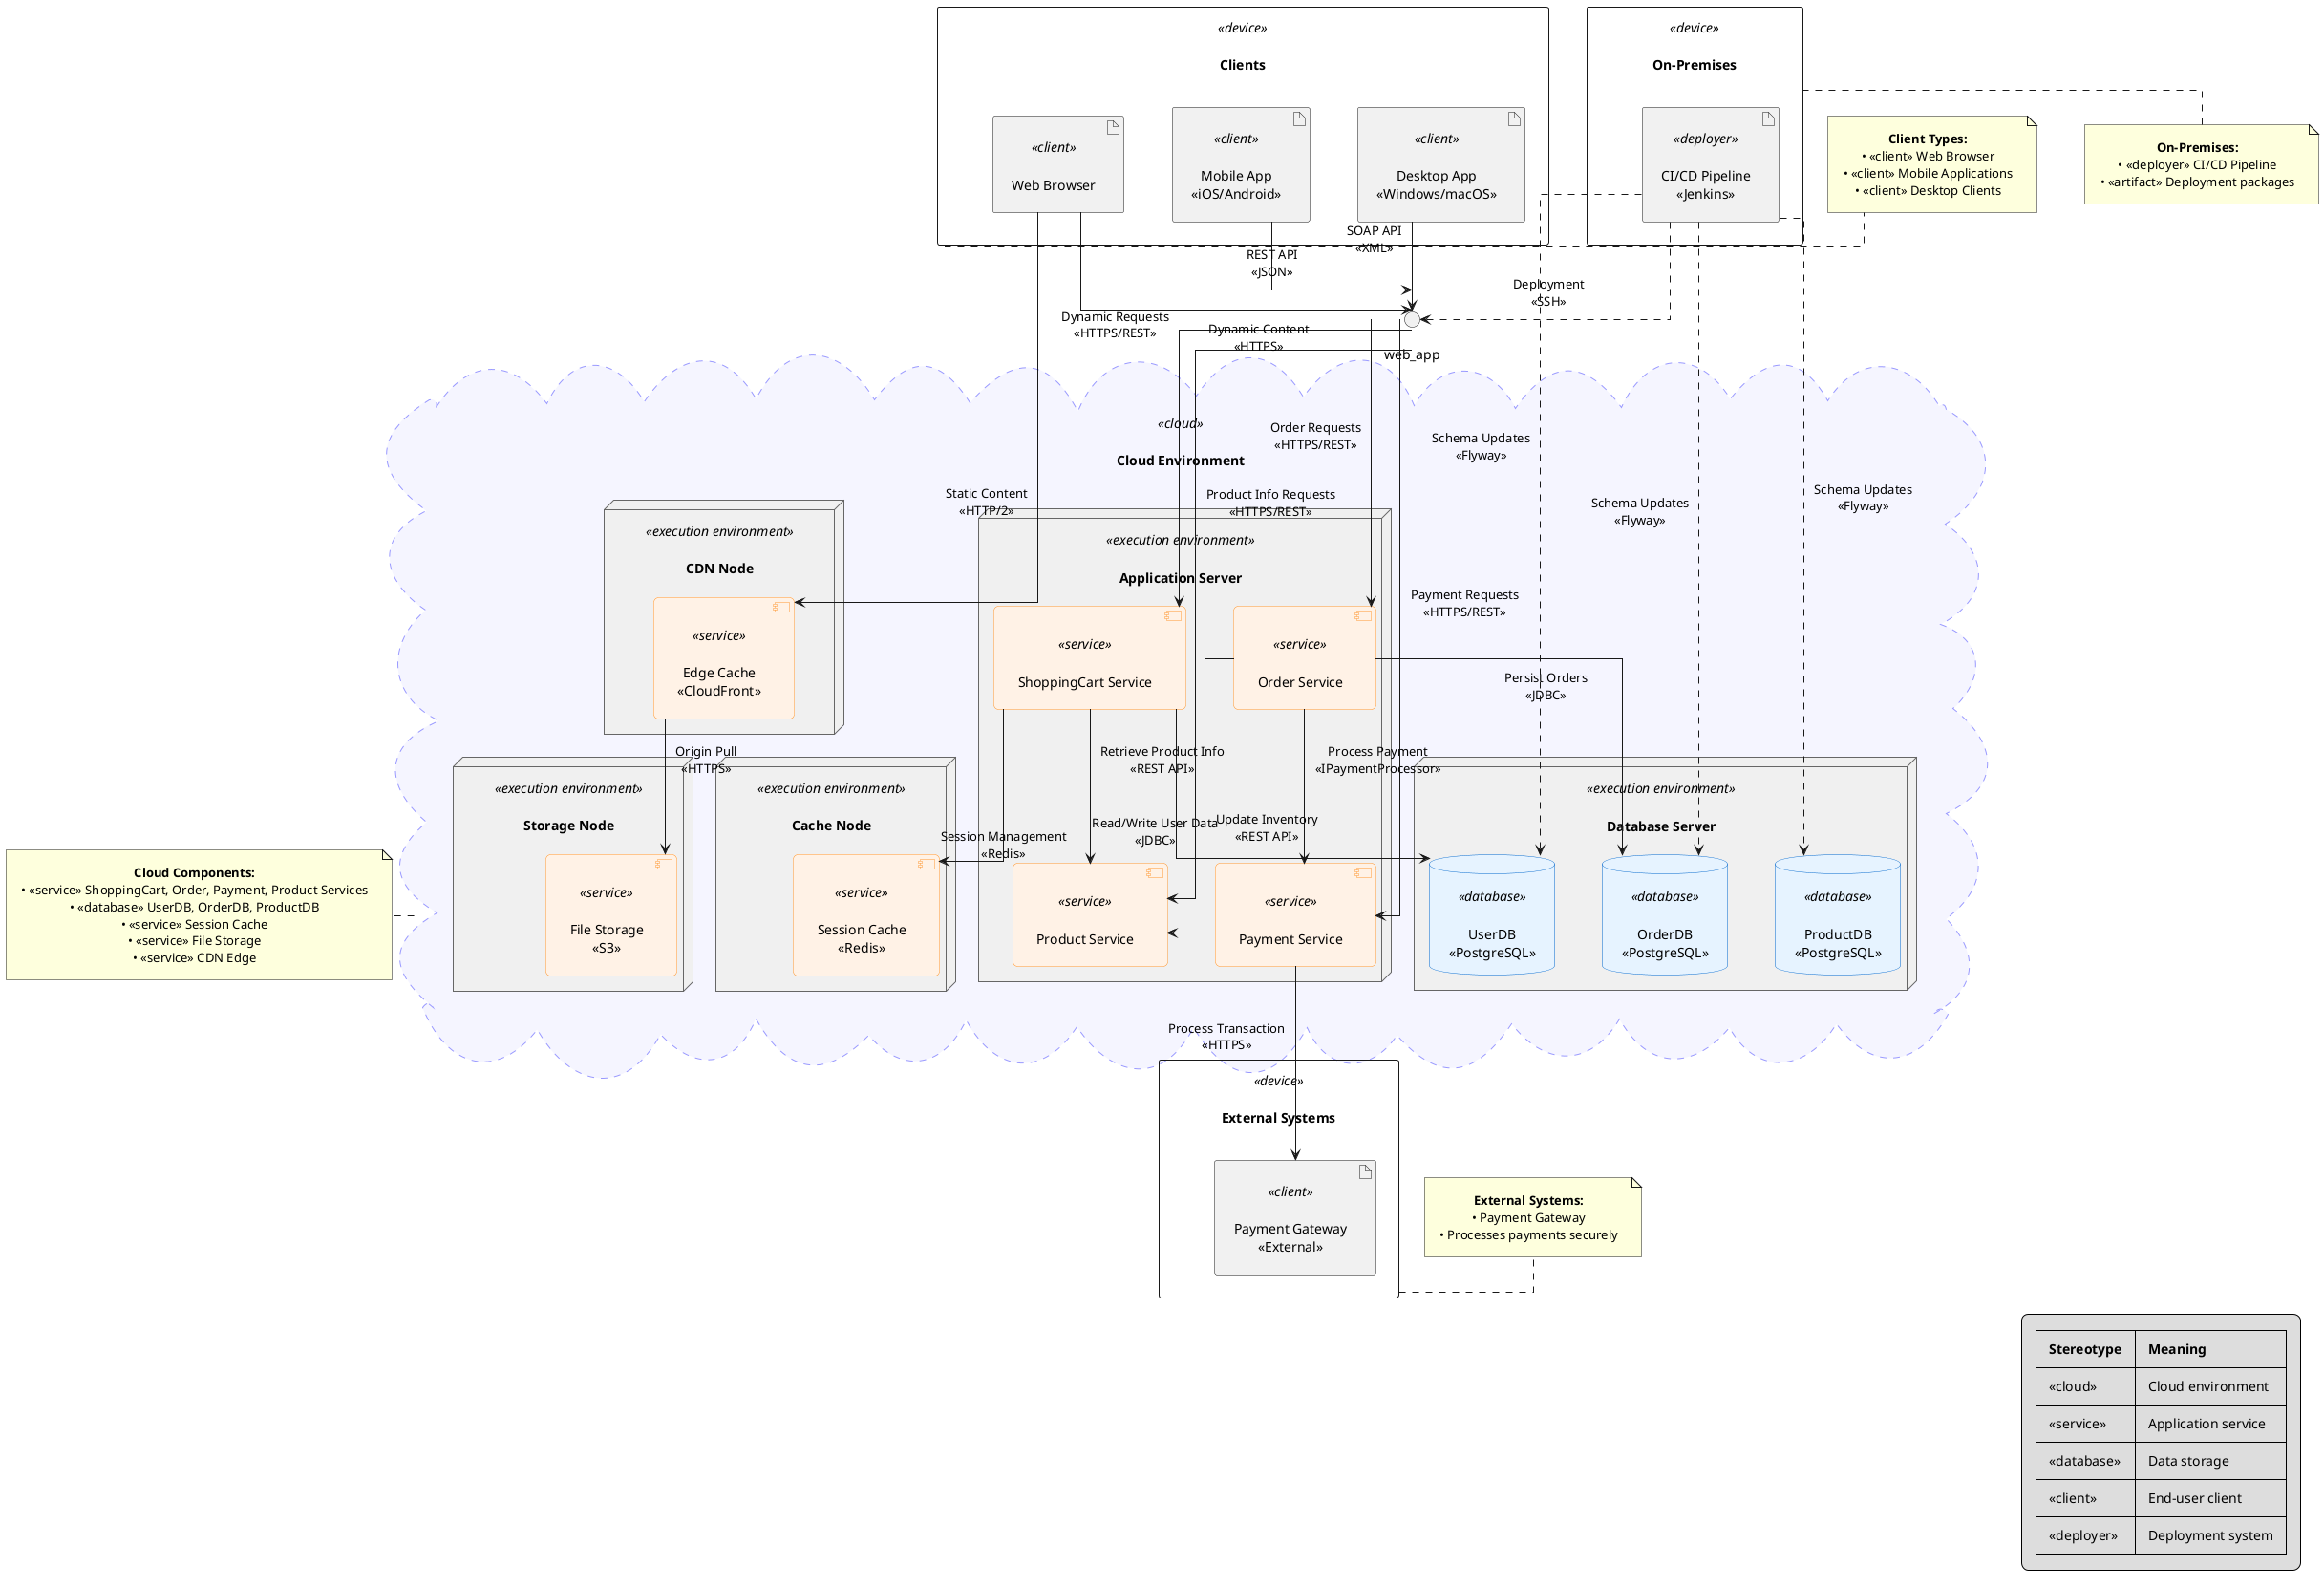@startuml
' ================================
' Style / Layout
' ================================
skinparam linetype ortho
skinparam defaultFontName Arial
skinparam nodesep 50
skinparam ranksep 50
skinparam shadowing false
skinparam Padding 10
skinparam NodePadding 15
skinparam ComponentPadding 10
skinparam defaultTextAlignment center

skinparam rectangle<<artifact>> {
  BackgroundColor #FFE6E6
  BorderColor #CC0000
}

skinparam node<<execution environment>> {
  BackgroundColor #F0F0F0
  BorderColor #666
}

skinparam database<<database>> {
  BackgroundColor #E6F3FF
  BorderColor #0066CC
}

skinparam component<<service>> {
  BackgroundColor #FFF2E6
  BorderColor #FF9933
  RoundCorner 10
}

skinparam cloud<<cloud>> {
  BackgroundColor #F5F5FF
  BorderColor #9999FF
  BorderStyle dashed
}

' ================================
' Cloud / Nodes
' ================================
cloud "Cloud Environment" <<cloud>> as cloud {
  node "Application Server" <<execution environment>> as app_node {
    component "ShoppingCart Service" <<service>> as cart_service
    component "Order Service" <<service>> as order_service
    component "Payment Service" <<service>> as payment_service
    component "Product Service" <<service>> as product_service
  }

  node "Database Server" <<execution environment>> as db_node {
    database "UserDB\n«PostgreSQL»" <<database>> as user_db
    database "OrderDB\n«PostgreSQL»" <<database>> as order_db
    database "ProductDB\n«PostgreSQL»" <<database>> as product_db
  }

  node "Cache Node" <<execution environment>> as cache_node {
    component "Session Cache\n«Redis»" <<service>> as session_cache
  }

  node "Storage Node" <<execution environment>> as storage_node {
    component "File Storage\n«S3»" <<service>> as file_storage
  }

  node "CDN Node" <<execution environment>> as cdn_node {
    component "Edge Cache\n«CloudFront»" <<service>> as edge_cache
  }
}

' ================================
' External / Clients
' ================================
rectangle "On-Premises" <<device>> as onprem {
    artifact "CI/CD Pipeline\n«Jenkins»" <<deployer>> as ci_cd
}

rectangle "Clients" <<device>> as clients {
    artifact "Web Browser" <<client>> as browser
    artifact "Mobile App\n«iOS/Android»" <<client>> as mobile
    artifact "Desktop App\n«Windows/macOS»" <<client>> as desktop
}

rectangle "External Systems" <<device>> as external {
    artifact "Payment Gateway\n«External»" <<client>> as payment_gateway
}

' ================================
' Relationships
' ================================
cart_service --> user_db : "Read/Write User Data\n«JDBC»"
cart_service --> session_cache : "Session Management\n«Redis»"
cart_service --> product_service : "Retrieve Product Info\n«REST API»"

order_service --> order_db : "Persist Orders\n«JDBC»"
order_service --> product_service : "Update Inventory\n«REST API»"
order_service --> payment_service : "Process Payment\n«IPaymentProcessor»"

payment_service --> payment_gateway : "Process Transaction\n«HTTPS»"

web_app --> cart_service : "Dynamic Requests\n«HTTPS/REST»"
web_app --> order_service : "Order Requests\n«HTTPS/REST»"
web_app --> payment_service : "Payment Requests\n«HTTPS/REST»"
web_app --> product_service : "Product Info Requests\n«HTTPS/REST»"

edge_cache --> file_storage : "Origin Pull\n«HTTPS»"

browser --> edge_cache : "Static Content\n«HTTP/2»"
browser --> web_app : "Dynamic Content\n«HTTPS»"
mobile --> web_app : "REST API\n«JSON»"
desktop --> web_app : "SOAP API\n«XML»"

ci_cd ..> web_app : "Deployment\n«SSH»"
ci_cd ..> user_db : "Schema Updates\n«Flyway»"
ci_cd ..> order_db : "Schema Updates\n«Flyway»"
ci_cd ..> product_db : "Schema Updates\n«Flyway»"

' ================================
' Notes / Legend
' ================================
note right of clients
  <b>Client Types:</b>
  • «client» Web Browser
  • «client» Mobile Applications
  • «client» Desktop Clients
end note

note left of onprem
  <b>On-Premises:</b>
  • «deployer» CI/CD Pipeline
  • «artifact» Deployment packages
end note

note right of external
  <b>External Systems:</b>
  • Payment Gateway
  • Processes payments securely
end note

note bottom of cloud
  <b>Cloud Components:</b>
  • «service» ShoppingCart, Order, Payment, Product Services
  • «database» UserDB, OrderDB, ProductDB
  • «service» Session Cache
  • «service» File Storage
  • «service» CDN Edge
end note

legend right
  |= Stereotype |= Meaning |
  | «cloud» | Cloud environment |
  | «service» | Application service |
  | «database» | Data storage |
  | «client» | End-user client |
  | «deployer» | Deployment system |
endlegend
@enduml
